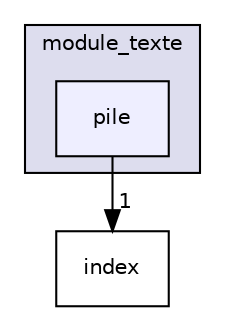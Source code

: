 digraph "D:/Documents/UPSSITECH/Projet FR/pfr/src/module_texte/pile" {
  compound=true
  node [ fontsize="10", fontname="Helvetica"];
  edge [ labelfontsize="10", labelfontname="Helvetica"];
  subgraph clusterdir_b301a089cf4c1b8d89658403fdafec8e {
    graph [ bgcolor="#ddddee", pencolor="black", label="module_texte" fontname="Helvetica", fontsize="10", URL="dir_b301a089cf4c1b8d89658403fdafec8e.html"]
  dir_d0af48b860e2d722e8887b6c84647db3 [shape=box, label="pile", style="filled", fillcolor="#eeeeff", pencolor="black", URL="dir_d0af48b860e2d722e8887b6c84647db3.html"];
  }
  dir_aadbe06353f5d9be5c8d7815db300971 [shape=box label="index" URL="dir_aadbe06353f5d9be5c8d7815db300971.html"];
  dir_d0af48b860e2d722e8887b6c84647db3->dir_aadbe06353f5d9be5c8d7815db300971 [headlabel="1", labeldistance=1.5 headhref="dir_000009_000012.html"];
}
